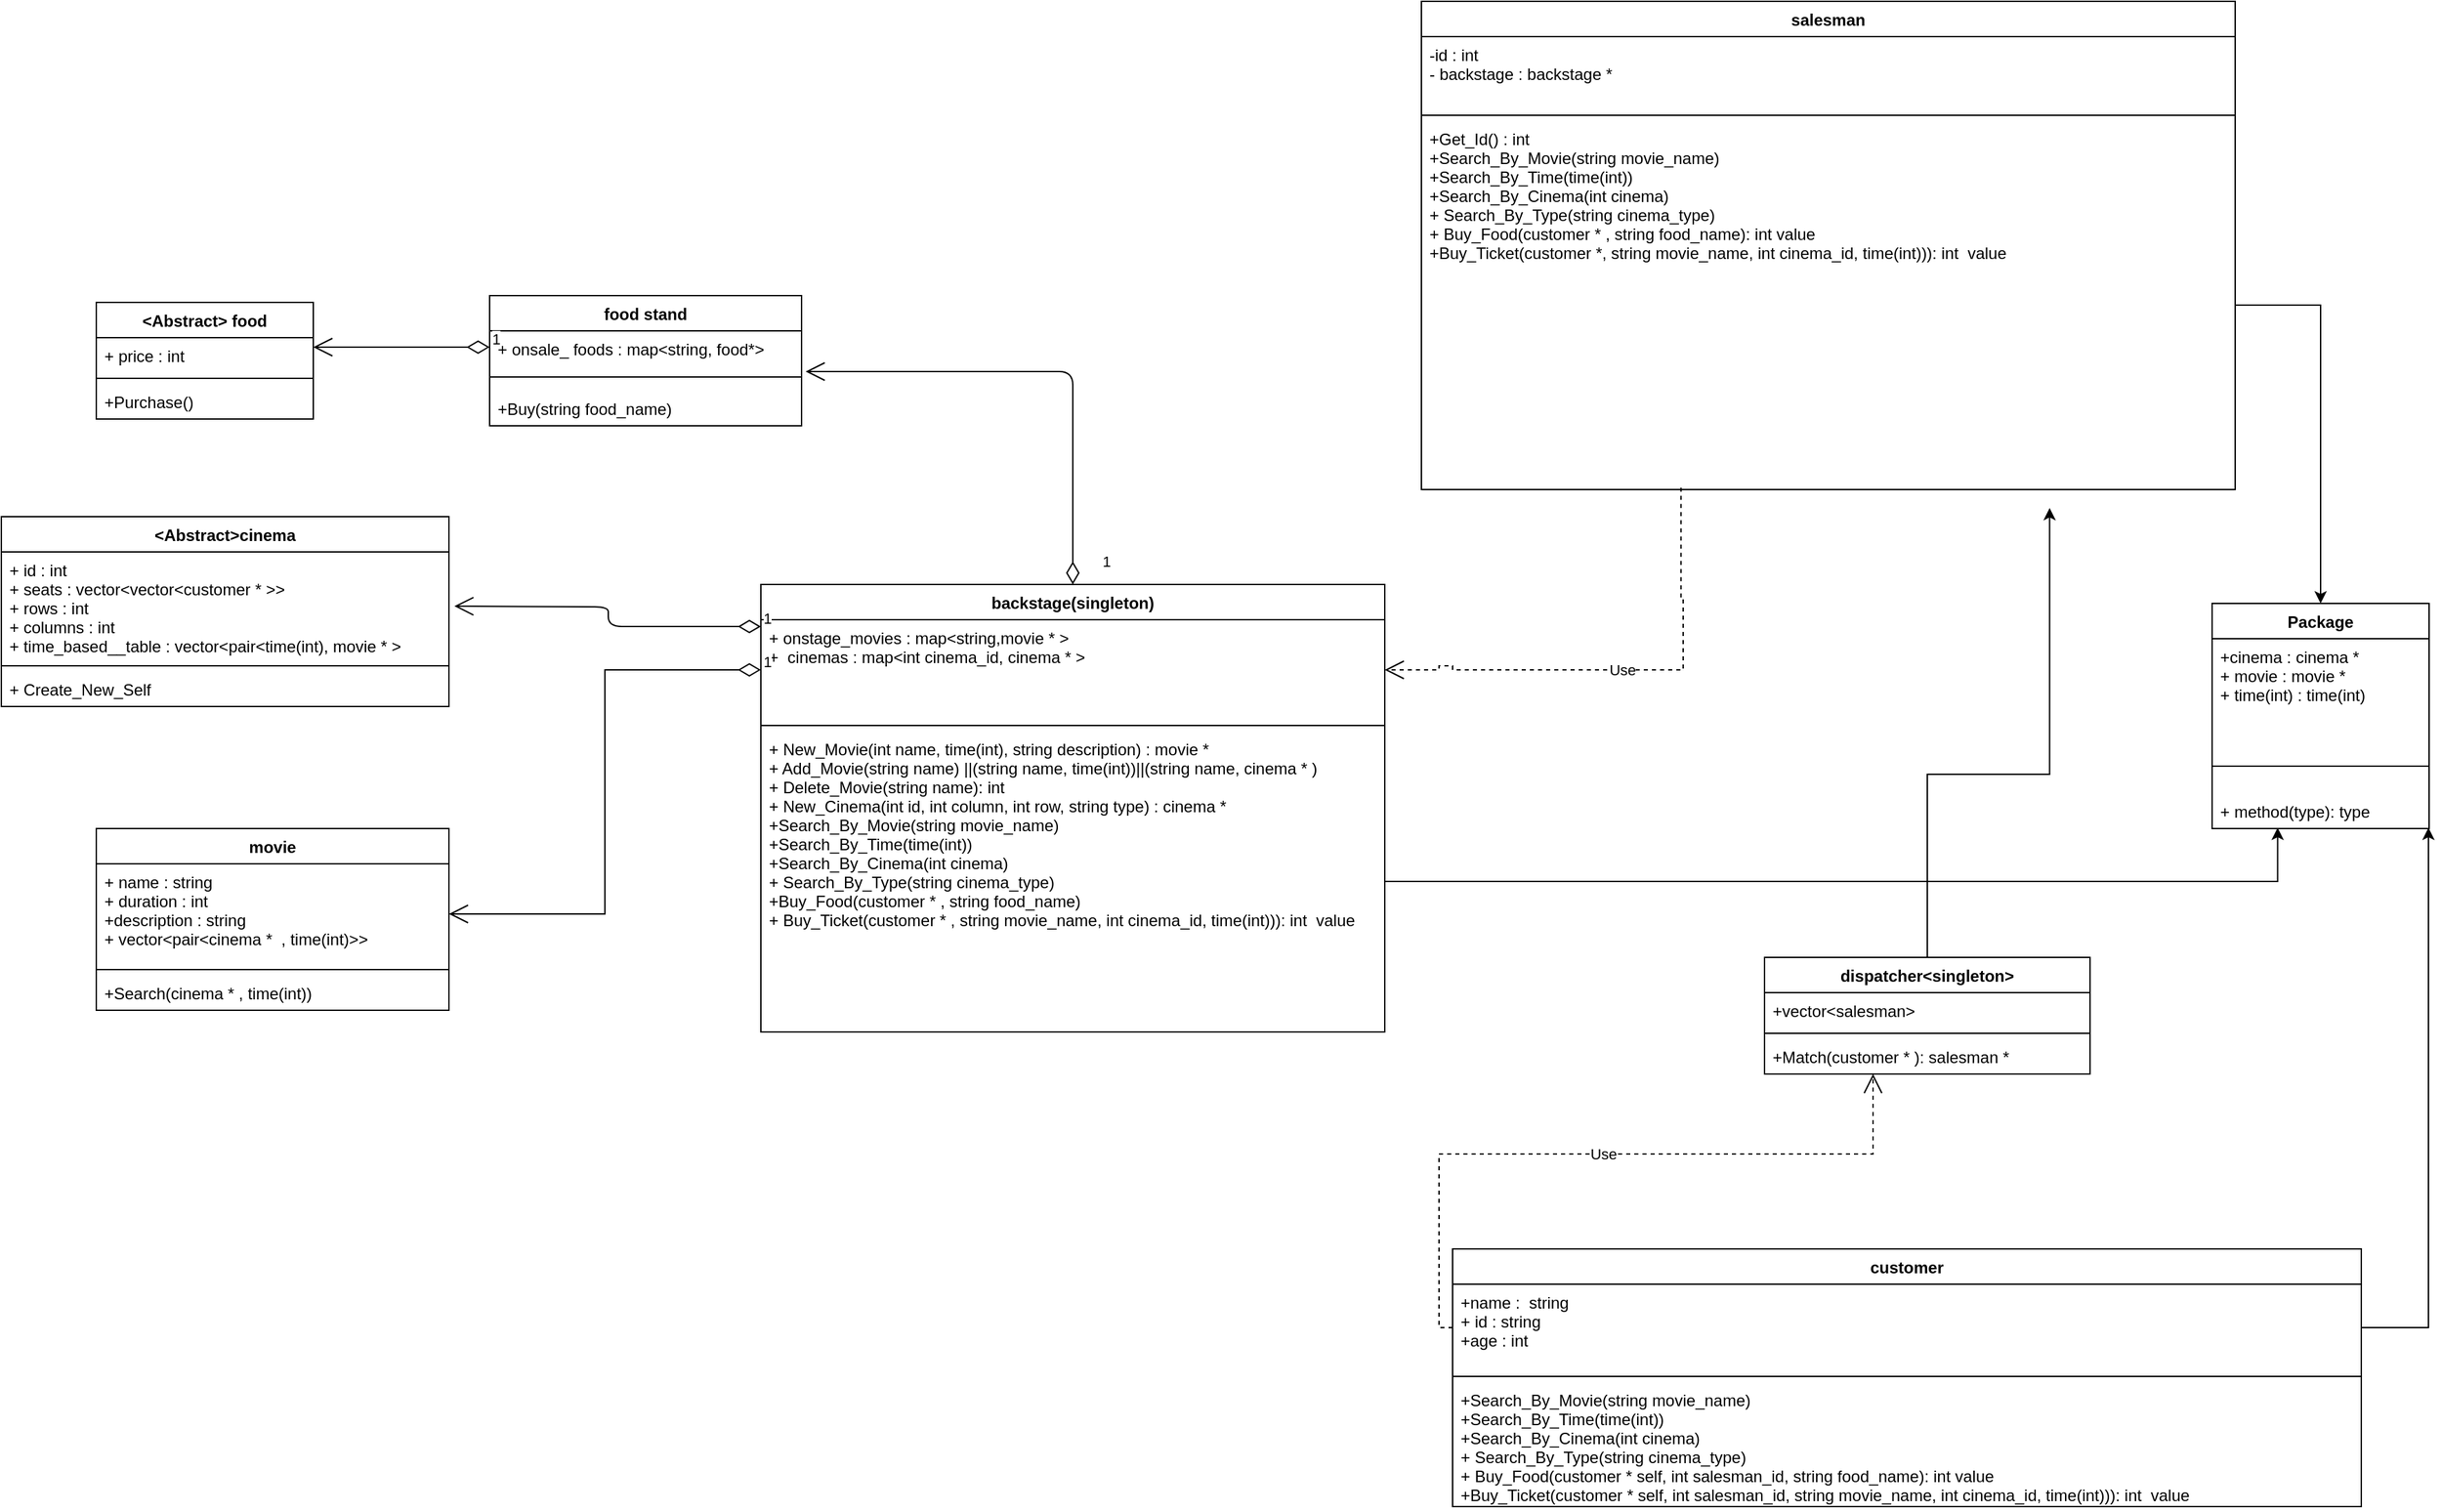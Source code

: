<mxfile version="15.7.0" type="google"><diagram id="C5RBs43oDa-KdzZeNtuy" name="Page-1"><mxGraphModel dx="1548" dy="1698" grid="1" gridSize="10" guides="1" tooltips="1" connect="1" arrows="1" fold="1" page="1" pageScale="1" pageWidth="827" pageHeight="1169" math="0" shadow="0"><root><mxCell id="WIyWlLk6GJQsqaUBKTNV-0"/><mxCell id="WIyWlLk6GJQsqaUBKTNV-1" parent="WIyWlLk6GJQsqaUBKTNV-0"/><mxCell id="VSgP0F8YUEnf04D56Cl7-0" value="salesman" style="swimlane;fontStyle=1;align=center;verticalAlign=top;childLayout=stackLayout;horizontal=1;startSize=26;horizontalStack=0;resizeParent=1;resizeParentMax=0;resizeLast=0;collapsible=1;marginBottom=0;" parent="WIyWlLk6GJQsqaUBKTNV-1" vertex="1"><mxGeometry x="827" y="-80" width="600" height="360" as="geometry"/></mxCell><mxCell id="VSgP0F8YUEnf04D56Cl7-1" value="-id : int&#10;- backstage : backstage * " style="text;strokeColor=none;fillColor=none;align=left;verticalAlign=top;spacingLeft=4;spacingRight=4;overflow=hidden;rotatable=0;points=[[0,0.5],[1,0.5]];portConstraint=eastwest;" parent="VSgP0F8YUEnf04D56Cl7-0" vertex="1"><mxGeometry y="26" width="600" height="54" as="geometry"/></mxCell><mxCell id="VSgP0F8YUEnf04D56Cl7-2" value="" style="line;strokeWidth=1;fillColor=none;align=left;verticalAlign=middle;spacingTop=-1;spacingLeft=3;spacingRight=3;rotatable=0;labelPosition=right;points=[];portConstraint=eastwest;" parent="VSgP0F8YUEnf04D56Cl7-0" vertex="1"><mxGeometry y="80" width="600" height="8" as="geometry"/></mxCell><mxCell id="VSgP0F8YUEnf04D56Cl7-3" value="+Get_Id() : int&#10;+Search_By_Movie(string movie_name)&#10;+Search_By_Time(time(int))&#10;+Search_By_Cinema(int cinema)&#10;+ Search_By_Type(string cinema_type)&#10;+ Buy_Food(customer * , string food_name): int value&#10;+Buy_Ticket(customer *, string movie_name, int cinema_id, time(int))): int  value" style="text;strokeColor=none;fillColor=none;align=left;verticalAlign=top;spacingLeft=4;spacingRight=4;overflow=hidden;rotatable=0;points=[[0,0.5],[1,0.5]];portConstraint=eastwest;" parent="VSgP0F8YUEnf04D56Cl7-0" vertex="1"><mxGeometry y="88" width="600" height="272" as="geometry"/></mxCell><mxCell id="VSgP0F8YUEnf04D56Cl7-4" value="customer" style="swimlane;fontStyle=1;align=center;verticalAlign=top;childLayout=stackLayout;horizontal=1;startSize=26;horizontalStack=0;resizeParent=1;resizeParentMax=0;resizeLast=0;collapsible=1;marginBottom=0;" parent="WIyWlLk6GJQsqaUBKTNV-1" vertex="1"><mxGeometry x="850" y="840" width="670" height="190" as="geometry"/></mxCell><mxCell id="VSgP0F8YUEnf04D56Cl7-5" value="+name :  string&#10;+ id : string&#10;+age : int" style="text;strokeColor=none;fillColor=none;align=left;verticalAlign=top;spacingLeft=4;spacingRight=4;overflow=hidden;rotatable=0;points=[[0,0.5],[1,0.5]];portConstraint=eastwest;" parent="VSgP0F8YUEnf04D56Cl7-4" vertex="1"><mxGeometry y="26" width="670" height="64" as="geometry"/></mxCell><mxCell id="VSgP0F8YUEnf04D56Cl7-6" value="" style="line;strokeWidth=1;fillColor=none;align=left;verticalAlign=middle;spacingTop=-1;spacingLeft=3;spacingRight=3;rotatable=0;labelPosition=right;points=[];portConstraint=eastwest;" parent="VSgP0F8YUEnf04D56Cl7-4" vertex="1"><mxGeometry y="90" width="670" height="8" as="geometry"/></mxCell><mxCell id="VSgP0F8YUEnf04D56Cl7-7" value="+Search_By_Movie(string movie_name)&#10;+Search_By_Time(time(int))&#10;+Search_By_Cinema(int cinema)&#10;+ Search_By_Type(string cinema_type)&#10;+ Buy_Food(customer * self, int salesman_id, string food_name): int value&#10;+Buy_Ticket(customer * self, int salesman_id, string movie_name, int cinema_id, time(int))): int  value" style="text;strokeColor=none;fillColor=none;align=left;verticalAlign=top;spacingLeft=4;spacingRight=4;overflow=hidden;rotatable=0;points=[[0,0.5],[1,0.5]];portConstraint=eastwest;" parent="VSgP0F8YUEnf04D56Cl7-4" vertex="1"><mxGeometry y="98" width="670" height="92" as="geometry"/></mxCell><mxCell id="VSgP0F8YUEnf04D56Cl7-12" value="movie" style="swimlane;fontStyle=1;align=center;verticalAlign=top;childLayout=stackLayout;horizontal=1;startSize=26;horizontalStack=0;resizeParent=1;resizeParentMax=0;resizeLast=0;collapsible=1;marginBottom=0;" parent="WIyWlLk6GJQsqaUBKTNV-1" vertex="1"><mxGeometry x="-150" y="530" width="260" height="134" as="geometry"/></mxCell><mxCell id="VSgP0F8YUEnf04D56Cl7-13" value="+ name : string&#10;+ duration : int&#10;+description : string&#10;+ vector&lt;pair&lt;cinema *  , time(int)&gt;&gt;" style="text;strokeColor=none;fillColor=none;align=left;verticalAlign=top;spacingLeft=4;spacingRight=4;overflow=hidden;rotatable=0;points=[[0,0.5],[1,0.5]];portConstraint=eastwest;" parent="VSgP0F8YUEnf04D56Cl7-12" vertex="1"><mxGeometry y="26" width="260" height="74" as="geometry"/></mxCell><mxCell id="VSgP0F8YUEnf04D56Cl7-14" value="" style="line;strokeWidth=1;fillColor=none;align=left;verticalAlign=middle;spacingTop=-1;spacingLeft=3;spacingRight=3;rotatable=0;labelPosition=right;points=[];portConstraint=eastwest;" parent="VSgP0F8YUEnf04D56Cl7-12" vertex="1"><mxGeometry y="100" width="260" height="8" as="geometry"/></mxCell><mxCell id="VSgP0F8YUEnf04D56Cl7-15" value="+Search(cinema * , time(int))" style="text;strokeColor=none;fillColor=none;align=left;verticalAlign=top;spacingLeft=4;spacingRight=4;overflow=hidden;rotatable=0;points=[[0,0.5],[1,0.5]];portConstraint=eastwest;" parent="VSgP0F8YUEnf04D56Cl7-12" vertex="1"><mxGeometry y="108" width="260" height="26" as="geometry"/></mxCell><mxCell id="VSgP0F8YUEnf04D56Cl7-16" value="food stand" style="swimlane;fontStyle=1;align=center;verticalAlign=top;childLayout=stackLayout;horizontal=1;startSize=26;horizontalStack=0;resizeParent=1;resizeParentMax=0;resizeLast=0;collapsible=1;marginBottom=0;" parent="WIyWlLk6GJQsqaUBKTNV-1" vertex="1"><mxGeometry x="140" y="137" width="230" height="96" as="geometry"/></mxCell><mxCell id="VSgP0F8YUEnf04D56Cl7-17" value="+ onsale_ foods : map&lt;string, food*&gt;" style="text;strokeColor=none;fillColor=none;align=left;verticalAlign=top;spacingLeft=4;spacingRight=4;overflow=hidden;rotatable=0;points=[[0,0.5],[1,0.5]];portConstraint=eastwest;" parent="VSgP0F8YUEnf04D56Cl7-16" vertex="1"><mxGeometry y="26" width="230" height="24" as="geometry"/></mxCell><mxCell id="VSgP0F8YUEnf04D56Cl7-18" value="" style="line;strokeWidth=1;fillColor=none;align=left;verticalAlign=middle;spacingTop=-1;spacingLeft=3;spacingRight=3;rotatable=0;labelPosition=right;points=[];portConstraint=eastwest;" parent="VSgP0F8YUEnf04D56Cl7-16" vertex="1"><mxGeometry y="50" width="230" height="20" as="geometry"/></mxCell><mxCell id="VSgP0F8YUEnf04D56Cl7-19" value="+Buy(string food_name)" style="text;strokeColor=none;fillColor=none;align=left;verticalAlign=top;spacingLeft=4;spacingRight=4;overflow=hidden;rotatable=0;points=[[0,0.5],[1,0.5]];portConstraint=eastwest;" parent="VSgP0F8YUEnf04D56Cl7-16" vertex="1"><mxGeometry y="70" width="230" height="26" as="geometry"/></mxCell><mxCell id="VSgP0F8YUEnf04D56Cl7-20" value="&lt;Abstract&gt;cinema" style="swimlane;fontStyle=1;align=center;verticalAlign=top;childLayout=stackLayout;horizontal=1;startSize=26;horizontalStack=0;resizeParent=1;resizeParentMax=0;resizeLast=0;collapsible=1;marginBottom=0;" parent="WIyWlLk6GJQsqaUBKTNV-1" vertex="1"><mxGeometry x="-220" y="300" width="330" height="140" as="geometry"><mxRectangle x="150" y="313" width="70" height="26" as="alternateBounds"/></mxGeometry></mxCell><mxCell id="VSgP0F8YUEnf04D56Cl7-21" value="+ id : int&#10;+ seats : vector&lt;vector&lt;customer * &gt;&gt;&#10;+ rows : int&#10;+ columns : int&#10;+ time_based__table : vector&lt;pair&lt;time(int), movie * &gt;" style="text;strokeColor=none;fillColor=none;align=left;verticalAlign=top;spacingLeft=4;spacingRight=4;overflow=hidden;rotatable=0;points=[[0,0.5],[1,0.5]];portConstraint=eastwest;" parent="VSgP0F8YUEnf04D56Cl7-20" vertex="1"><mxGeometry y="26" width="330" height="80" as="geometry"/></mxCell><mxCell id="VSgP0F8YUEnf04D56Cl7-22" value="" style="line;strokeWidth=1;fillColor=none;align=left;verticalAlign=middle;spacingTop=-1;spacingLeft=3;spacingRight=3;rotatable=0;labelPosition=right;points=[];portConstraint=eastwest;" parent="VSgP0F8YUEnf04D56Cl7-20" vertex="1"><mxGeometry y="106" width="330" height="8" as="geometry"/></mxCell><mxCell id="VSgP0F8YUEnf04D56Cl7-23" value="+ Create_New_Self" style="text;strokeColor=none;fillColor=none;align=left;verticalAlign=top;spacingLeft=4;spacingRight=4;overflow=hidden;rotatable=0;points=[[0,0.5],[1,0.5]];portConstraint=eastwest;" parent="VSgP0F8YUEnf04D56Cl7-20" vertex="1"><mxGeometry y="114" width="330" height="26" as="geometry"/></mxCell><mxCell id="VSgP0F8YUEnf04D56Cl7-24" value="backstage(singleton)" style="swimlane;fontStyle=1;align=center;verticalAlign=top;childLayout=stackLayout;horizontal=1;startSize=26;horizontalStack=0;resizeParent=1;resizeParentMax=0;resizeLast=0;collapsible=1;marginBottom=0;" parent="WIyWlLk6GJQsqaUBKTNV-1" vertex="1"><mxGeometry x="340" y="350" width="460" height="330" as="geometry"/></mxCell><mxCell id="VSgP0F8YUEnf04D56Cl7-25" value="+ onstage_movies : map&lt;string,movie * &gt;&#10;+  cinemas : map&lt;int cinema_id, cinema * &gt;" style="text;strokeColor=none;fillColor=none;align=left;verticalAlign=top;spacingLeft=4;spacingRight=4;overflow=hidden;rotatable=0;points=[[0,0.5],[1,0.5]];portConstraint=eastwest;" parent="VSgP0F8YUEnf04D56Cl7-24" vertex="1"><mxGeometry y="26" width="460" height="74" as="geometry"/></mxCell><mxCell id="VSgP0F8YUEnf04D56Cl7-26" value="" style="line;strokeWidth=1;fillColor=none;align=left;verticalAlign=middle;spacingTop=-1;spacingLeft=3;spacingRight=3;rotatable=0;labelPosition=right;points=[];portConstraint=eastwest;" parent="VSgP0F8YUEnf04D56Cl7-24" vertex="1"><mxGeometry y="100" width="460" height="8" as="geometry"/></mxCell><mxCell id="VSgP0F8YUEnf04D56Cl7-27" value="+ New_Movie(int name, time(int), string description) : movie * &#10;+ Add_Movie(string name) ||(string name, time(int))||(string name, cinema * )&#10;+ Delete_Movie(string name): int&#10;+ New_Cinema(int id, int column, int row, string type) : cinema * &#10;+Search_By_Movie(string movie_name)&#10;+Search_By_Time(time(int))&#10;+Search_By_Cinema(int cinema)&#10;+ Search_By_Type(string cinema_type)&#10;+Buy_Food(customer * , string food_name)&#10;+ Buy_Ticket(customer * , string movie_name, int cinema_id, time(int))): int  value" style="text;strokeColor=none;fillColor=none;align=left;verticalAlign=top;spacingLeft=4;spacingRight=4;overflow=hidden;rotatable=0;points=[[0,0.5],[1,0.5]];portConstraint=eastwest;" parent="VSgP0F8YUEnf04D56Cl7-24" vertex="1"><mxGeometry y="108" width="460" height="222" as="geometry"/></mxCell><mxCell id="WsPOVZE-1zrRcrmzO3Se-0" value="Use" style="endArrow=open;endSize=12;dashed=1;html=1;rounded=0;edgeStyle=orthogonalEdgeStyle;exitX=0;exitY=0.5;exitDx=0;exitDy=0;" parent="WIyWlLk6GJQsqaUBKTNV-1" source="VSgP0F8YUEnf04D56Cl7-5" target="JurLpE8c38kP0IsGlsAi-6" edge="1"><mxGeometry width="160" relative="1" as="geometry"><mxPoint x="840" y="460" as="sourcePoint"/><mxPoint x="1160" y="670" as="targetPoint"/><Array as="points"><mxPoint x="840" y="898"/><mxPoint x="840" y="770"/><mxPoint x="1160" y="770"/></Array></mxGeometry></mxCell><mxCell id="WsPOVZE-1zrRcrmzO3Se-1" value="Use" style="endArrow=open;endSize=12;dashed=1;html=1;rounded=0;edgeStyle=orthogonalEdgeStyle;entryX=1;entryY=0.5;entryDx=0;entryDy=0;exitX=0.319;exitY=0.995;exitDx=0;exitDy=0;exitPerimeter=0;" parent="WIyWlLk6GJQsqaUBKTNV-1" source="VSgP0F8YUEnf04D56Cl7-3" target="VSgP0F8YUEnf04D56Cl7-25" edge="1"><mxGeometry width="160" relative="1" as="geometry"><mxPoint x="860" y="413" as="sourcePoint"/><mxPoint x="780" y="398" as="targetPoint"/><Array as="points"><mxPoint x="1020" y="360"/><mxPoint x="1020" y="413"/><mxPoint x="850" y="413"/><mxPoint x="850" y="410"/><mxPoint x="840" y="410"/><mxPoint x="840" y="413"/></Array></mxGeometry></mxCell><mxCell id="WsPOVZE-1zrRcrmzO3Se-2" value="1" style="endArrow=open;html=1;endSize=12;startArrow=diamondThin;startSize=14;startFill=0;edgeStyle=orthogonalEdgeStyle;align=left;verticalAlign=bottom;rounded=0;exitX=0;exitY=0.5;exitDx=0;exitDy=0;entryX=1;entryY=0.5;entryDx=0;entryDy=0;" parent="WIyWlLk6GJQsqaUBKTNV-1" source="VSgP0F8YUEnf04D56Cl7-25" target="VSgP0F8YUEnf04D56Cl7-13" edge="1"><mxGeometry x="-1" y="3" relative="1" as="geometry"><mxPoint x="220" y="430" as="sourcePoint"/><mxPoint x="380" y="430" as="targetPoint"/></mxGeometry></mxCell><mxCell id="WsPOVZE-1zrRcrmzO3Se-4" value="&lt;Abstract&gt; food" style="swimlane;fontStyle=1;align=center;verticalAlign=top;childLayout=stackLayout;horizontal=1;startSize=26;horizontalStack=0;resizeParent=1;resizeParentMax=0;resizeLast=0;collapsible=1;marginBottom=0;" parent="WIyWlLk6GJQsqaUBKTNV-1" vertex="1"><mxGeometry x="-150" y="142" width="160" height="86" as="geometry"/></mxCell><mxCell id="WsPOVZE-1zrRcrmzO3Se-5" value="+ price : int" style="text;strokeColor=none;fillColor=none;align=left;verticalAlign=top;spacingLeft=4;spacingRight=4;overflow=hidden;rotatable=0;points=[[0,0.5],[1,0.5]];portConstraint=eastwest;" parent="WsPOVZE-1zrRcrmzO3Se-4" vertex="1"><mxGeometry y="26" width="160" height="26" as="geometry"/></mxCell><mxCell id="WsPOVZE-1zrRcrmzO3Se-6" value="" style="line;strokeWidth=1;fillColor=none;align=left;verticalAlign=middle;spacingTop=-1;spacingLeft=3;spacingRight=3;rotatable=0;labelPosition=right;points=[];portConstraint=eastwest;" parent="WsPOVZE-1zrRcrmzO3Se-4" vertex="1"><mxGeometry y="52" width="160" height="8" as="geometry"/></mxCell><mxCell id="WsPOVZE-1zrRcrmzO3Se-7" value="+Purchase()" style="text;strokeColor=none;fillColor=none;align=left;verticalAlign=top;spacingLeft=4;spacingRight=4;overflow=hidden;rotatable=0;points=[[0,0.5],[1,0.5]];portConstraint=eastwest;" parent="WsPOVZE-1zrRcrmzO3Se-4" vertex="1"><mxGeometry y="60" width="160" height="26" as="geometry"/></mxCell><mxCell id="4cwGcgz3PErUAPpdc_Mm-0" value="1" style="endArrow=open;html=1;endSize=12;startArrow=diamondThin;startSize=14;startFill=0;edgeStyle=orthogonalEdgeStyle;align=left;verticalAlign=bottom;exitX=0;exitY=0.5;exitDx=0;exitDy=0;" parent="WIyWlLk6GJQsqaUBKTNV-1" source="VSgP0F8YUEnf04D56Cl7-17" edge="1"><mxGeometry x="-1" y="3" relative="1" as="geometry"><mxPoint x="70" y="250" as="sourcePoint"/><mxPoint x="10" y="175" as="targetPoint"/><Array as="points"><mxPoint x="110" y="175"/><mxPoint x="110" y="175"/></Array></mxGeometry></mxCell><mxCell id="4cwGcgz3PErUAPpdc_Mm-2" value="1" style="endArrow=open;html=1;endSize=12;startArrow=diamondThin;startSize=14;startFill=0;edgeStyle=orthogonalEdgeStyle;align=left;verticalAlign=bottom;exitX=0.5;exitY=0;exitDx=0;exitDy=0;" parent="WIyWlLk6GJQsqaUBKTNV-1" source="VSgP0F8YUEnf04D56Cl7-24" edge="1"><mxGeometry x="-0.952" y="-20" relative="1" as="geometry"><mxPoint x="640" y="310" as="sourcePoint"/><mxPoint x="373" y="193" as="targetPoint"/><Array as="points"><mxPoint x="570" y="193"/></Array><mxPoint as="offset"/></mxGeometry></mxCell><mxCell id="4cwGcgz3PErUAPpdc_Mm-4" value="1" style="endArrow=open;html=1;endSize=12;startArrow=diamondThin;startSize=14;startFill=0;edgeStyle=orthogonalEdgeStyle;align=left;verticalAlign=bottom;exitX=0;exitY=0.094;exitDx=0;exitDy=0;exitPerimeter=0;" parent="WIyWlLk6GJQsqaUBKTNV-1" source="VSgP0F8YUEnf04D56Cl7-24" edge="1"><mxGeometry x="-1" y="3" relative="1" as="geometry"><mxPoint x="280" y="366" as="sourcePoint"/><mxPoint x="114" y="366" as="targetPoint"/><Array as="points"/></mxGeometry></mxCell><mxCell id="JurLpE8c38kP0IsGlsAi-2" value="Package" style="swimlane;fontStyle=1;align=center;verticalAlign=top;childLayout=stackLayout;horizontal=1;startSize=26;horizontalStack=0;resizeParent=1;resizeParentMax=0;resizeLast=0;collapsible=1;marginBottom=0;" parent="WIyWlLk6GJQsqaUBKTNV-1" vertex="1"><mxGeometry x="1410" y="364" width="160" height="166" as="geometry"/></mxCell><mxCell id="JurLpE8c38kP0IsGlsAi-3" value="+cinema : cinema * &#10;+ movie : movie * &#10;+ time(int) : time(int)" style="text;strokeColor=none;fillColor=none;align=left;verticalAlign=top;spacingLeft=4;spacingRight=4;overflow=hidden;rotatable=0;points=[[0,0.5],[1,0.5]];portConstraint=eastwest;" parent="JurLpE8c38kP0IsGlsAi-2" vertex="1"><mxGeometry y="26" width="160" height="74" as="geometry"/></mxCell><mxCell id="JurLpE8c38kP0IsGlsAi-4" value="" style="line;strokeWidth=1;fillColor=none;align=left;verticalAlign=middle;spacingTop=-1;spacingLeft=3;spacingRight=3;rotatable=0;labelPosition=right;points=[];portConstraint=eastwest;" parent="JurLpE8c38kP0IsGlsAi-2" vertex="1"><mxGeometry y="100" width="160" height="40" as="geometry"/></mxCell><mxCell id="JurLpE8c38kP0IsGlsAi-5" value="+ method(type): type" style="text;strokeColor=none;fillColor=none;align=left;verticalAlign=top;spacingLeft=4;spacingRight=4;overflow=hidden;rotatable=0;points=[[0,0.5],[1,0.5]];portConstraint=eastwest;" parent="JurLpE8c38kP0IsGlsAi-2" vertex="1"><mxGeometry y="140" width="160" height="26" as="geometry"/></mxCell><mxCell id="JurLpE8c38kP0IsGlsAi-11" style="edgeStyle=orthogonalEdgeStyle;rounded=0;orthogonalLoop=1;jettySize=auto;html=1;entryX=0.772;entryY=1.05;entryDx=0;entryDy=0;entryPerimeter=0;" parent="WIyWlLk6GJQsqaUBKTNV-1" source="JurLpE8c38kP0IsGlsAi-6" target="VSgP0F8YUEnf04D56Cl7-3" edge="1"><mxGeometry relative="1" as="geometry"><Array as="points"><mxPoint x="1200" y="490"/><mxPoint x="1290" y="490"/></Array></mxGeometry></mxCell><mxCell id="JurLpE8c38kP0IsGlsAi-6" value="dispatcher&lt;singleton&gt;" style="swimlane;fontStyle=1;align=center;verticalAlign=top;childLayout=stackLayout;horizontal=1;startSize=26;horizontalStack=0;resizeParent=1;resizeParentMax=0;resizeLast=0;collapsible=1;marginBottom=0;" parent="WIyWlLk6GJQsqaUBKTNV-1" vertex="1"><mxGeometry x="1080" y="625" width="240" height="86" as="geometry"/></mxCell><mxCell id="JurLpE8c38kP0IsGlsAi-7" value="+vector&lt;salesman&gt;" style="text;strokeColor=none;fillColor=none;align=left;verticalAlign=top;spacingLeft=4;spacingRight=4;overflow=hidden;rotatable=0;points=[[0,0.5],[1,0.5]];portConstraint=eastwest;" parent="JurLpE8c38kP0IsGlsAi-6" vertex="1"><mxGeometry y="26" width="240" height="26" as="geometry"/></mxCell><mxCell id="JurLpE8c38kP0IsGlsAi-8" value="" style="line;strokeWidth=1;fillColor=none;align=left;verticalAlign=middle;spacingTop=-1;spacingLeft=3;spacingRight=3;rotatable=0;labelPosition=right;points=[];portConstraint=eastwest;" parent="JurLpE8c38kP0IsGlsAi-6" vertex="1"><mxGeometry y="52" width="240" height="8" as="geometry"/></mxCell><mxCell id="JurLpE8c38kP0IsGlsAi-9" value="+Match(customer * ): salesman * " style="text;strokeColor=none;fillColor=none;align=left;verticalAlign=top;spacingLeft=4;spacingRight=4;overflow=hidden;rotatable=0;points=[[0,0.5],[1,0.5]];portConstraint=eastwest;" parent="JurLpE8c38kP0IsGlsAi-6" vertex="1"><mxGeometry y="60" width="240" height="26" as="geometry"/></mxCell><mxCell id="_IwxZiNM3qlrWyflXJtC-2" style="edgeStyle=orthogonalEdgeStyle;rounded=0;orthogonalLoop=1;jettySize=auto;html=1;entryX=0.997;entryY=0.977;entryDx=0;entryDy=0;entryPerimeter=0;" edge="1" parent="WIyWlLk6GJQsqaUBKTNV-1" source="VSgP0F8YUEnf04D56Cl7-5" target="JurLpE8c38kP0IsGlsAi-5"><mxGeometry relative="1" as="geometry"/></mxCell><mxCell id="_IwxZiNM3qlrWyflXJtC-4" style="edgeStyle=orthogonalEdgeStyle;rounded=0;orthogonalLoop=1;jettySize=auto;html=1;entryX=0.5;entryY=0;entryDx=0;entryDy=0;" edge="1" parent="WIyWlLk6GJQsqaUBKTNV-1" source="VSgP0F8YUEnf04D56Cl7-3" target="JurLpE8c38kP0IsGlsAi-2"><mxGeometry relative="1" as="geometry"/></mxCell><mxCell id="_IwxZiNM3qlrWyflXJtC-7" style="edgeStyle=orthogonalEdgeStyle;rounded=0;orthogonalLoop=1;jettySize=auto;html=1;entryX=0.302;entryY=0.977;entryDx=0;entryDy=0;entryPerimeter=0;" edge="1" parent="WIyWlLk6GJQsqaUBKTNV-1" source="VSgP0F8YUEnf04D56Cl7-27" target="JurLpE8c38kP0IsGlsAi-5"><mxGeometry relative="1" as="geometry"/></mxCell></root></mxGraphModel></diagram></mxfile>